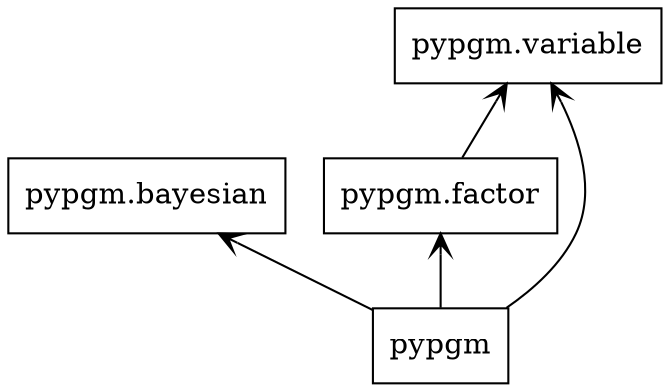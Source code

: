 digraph "packages_No_Name" {
charset="utf-8"
rankdir=BT
"0" [label="pypgm", shape="box"];
"1" [label="pypgm.bayesian", shape="box"];
"2" [label="pypgm.factor", shape="box"];
"3" [label="pypgm.variable", shape="box"];
"0" -> "1" [arrowhead="open", arrowtail="none"];
"0" -> "2" [arrowhead="open", arrowtail="none"];
"0" -> "3" [arrowhead="open", arrowtail="none"];
"2" -> "3" [arrowhead="open", arrowtail="none"];
}
